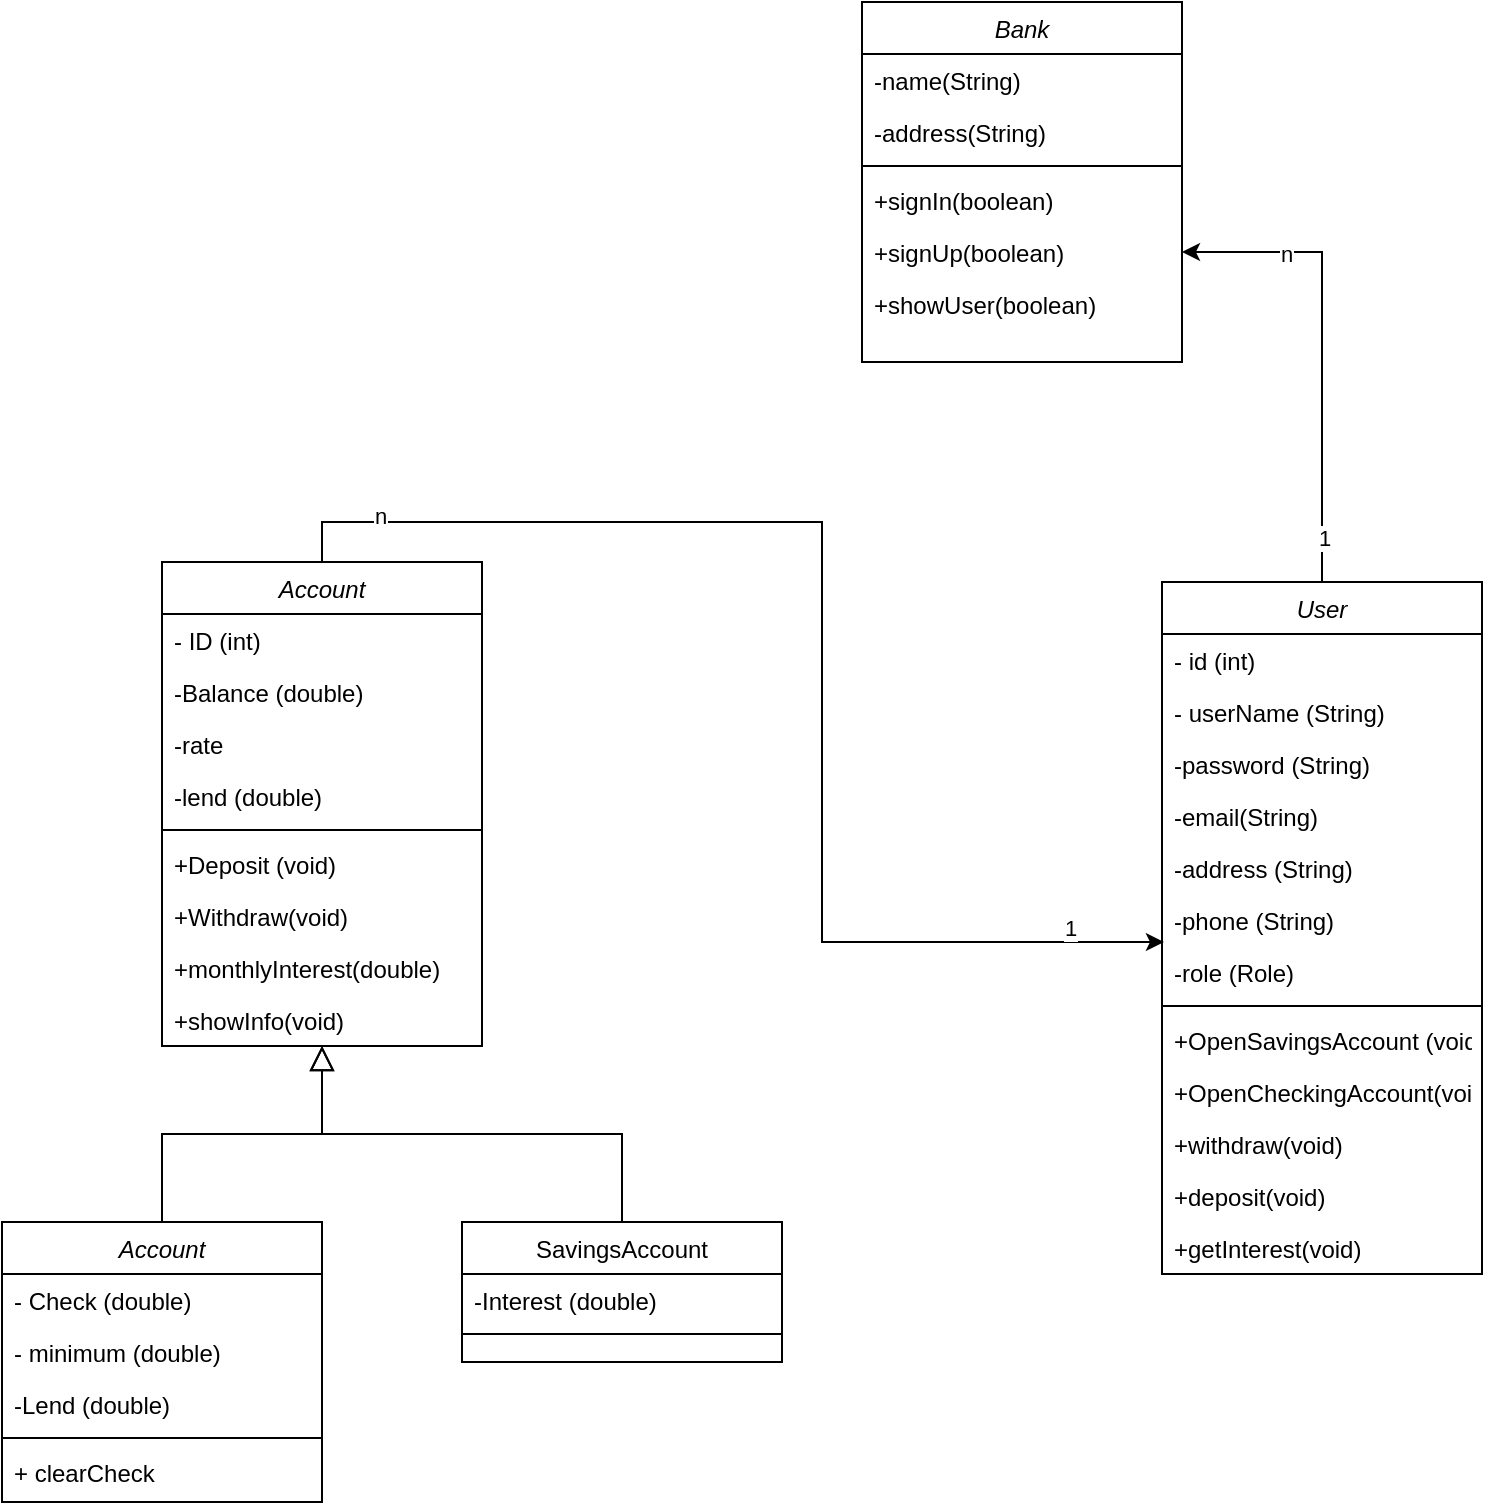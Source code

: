 <mxfile version="13.8.0" type="device" pages="2"><diagram id="C5RBs43oDa-KdzZeNtuy" name="Page-1"><mxGraphModel dx="2249" dy="762" grid="1" gridSize="10" guides="1" tooltips="1" connect="1" arrows="1" fold="1" page="1" pageScale="1" pageWidth="827" pageHeight="1169" math="0" shadow="0"><root><mxCell id="WIyWlLk6GJQsqaUBKTNV-0"/><mxCell id="WIyWlLk6GJQsqaUBKTNV-1" parent="WIyWlLk6GJQsqaUBKTNV-0"/><mxCell id="zkfFHV4jXpPFQw0GAbJ--16" value="" style="endArrow=block;endSize=10;endFill=0;shadow=0;strokeWidth=1;rounded=0;edgeStyle=elbowEdgeStyle;elbow=vertical;" parent="WIyWlLk6GJQsqaUBKTNV-1" source="zkfFHV4jXpPFQw0GAbJ--13" target="zkfFHV4jXpPFQw0GAbJ--0" edge="1"><mxGeometry width="160" relative="1" as="geometry"><mxPoint x="210" y="373" as="sourcePoint"/><mxPoint x="310" y="271" as="targetPoint"/></mxGeometry></mxCell><mxCell id="Mlai3SQegOfKtlwdpgay-24" value="" style="endArrow=block;endSize=10;endFill=0;shadow=0;strokeWidth=1;rounded=0;edgeStyle=elbowEdgeStyle;elbow=vertical;exitX=0.5;exitY=0;exitDx=0;exitDy=0;" parent="WIyWlLk6GJQsqaUBKTNV-1" source="Mlai3SQegOfKtlwdpgay-11" target="Mlai3SQegOfKtlwdpgay-3" edge="1"><mxGeometry width="160" relative="1" as="geometry"><mxPoint x="40" y="485" as="sourcePoint"/><mxPoint x="-50" y="282" as="targetPoint"/></mxGeometry></mxCell><mxCell id="Mlai3SQegOfKtlwdpgay-54" style="edgeStyle=orthogonalEdgeStyle;rounded=0;orthogonalLoop=1;jettySize=auto;html=1;exitX=0.5;exitY=0;exitDx=0;exitDy=0;entryX=1;entryY=0.5;entryDx=0;entryDy=0;" parent="WIyWlLk6GJQsqaUBKTNV-1" source="Mlai3SQegOfKtlwdpgay-25" target="Mlai3SQegOfKtlwdpgay-50" edge="1"><mxGeometry relative="1" as="geometry"/></mxCell><mxCell id="tvqDDW7xScCIRtX7sruc-0" value="1" style="edgeLabel;html=1;align=center;verticalAlign=middle;resizable=0;points=[];" vertex="1" connectable="0" parent="Mlai3SQegOfKtlwdpgay-54"><mxGeometry x="-0.813" y="-1" relative="1" as="geometry"><mxPoint as="offset"/></mxGeometry></mxCell><mxCell id="tvqDDW7xScCIRtX7sruc-1" value="n" style="edgeLabel;html=1;align=center;verticalAlign=middle;resizable=0;points=[];" vertex="1" connectable="0" parent="Mlai3SQegOfKtlwdpgay-54"><mxGeometry x="0.396" y="18" relative="1" as="geometry"><mxPoint as="offset"/></mxGeometry></mxCell><mxCell id="Mlai3SQegOfKtlwdpgay-40" value="Bank" style="swimlane;fontStyle=2;align=center;verticalAlign=top;childLayout=stackLayout;horizontal=1;startSize=26;horizontalStack=0;resizeParent=1;resizeLast=0;collapsible=1;marginBottom=0;rounded=0;shadow=0;strokeWidth=1;" parent="WIyWlLk6GJQsqaUBKTNV-1" vertex="1"><mxGeometry x="170" width="160" height="180" as="geometry"><mxRectangle x="230" y="140" width="160" height="26" as="alternateBounds"/></mxGeometry></mxCell><mxCell id="Mlai3SQegOfKtlwdpgay-41" value="-name(String)" style="text;align=left;verticalAlign=top;spacingLeft=4;spacingRight=4;overflow=hidden;rotatable=0;points=[[0,0.5],[1,0.5]];portConstraint=eastwest;" parent="Mlai3SQegOfKtlwdpgay-40" vertex="1"><mxGeometry y="26" width="160" height="26" as="geometry"/></mxCell><mxCell id="Mlai3SQegOfKtlwdpgay-47" value="-address(String)" style="text;align=left;verticalAlign=top;spacingLeft=4;spacingRight=4;overflow=hidden;rotatable=0;points=[[0,0.5],[1,0.5]];portConstraint=eastwest;rounded=0;shadow=0;html=0;" parent="Mlai3SQegOfKtlwdpgay-40" vertex="1"><mxGeometry y="52" width="160" height="26" as="geometry"/></mxCell><mxCell id="Mlai3SQegOfKtlwdpgay-48" value="" style="line;html=1;strokeWidth=1;align=left;verticalAlign=middle;spacingTop=-1;spacingLeft=3;spacingRight=3;rotatable=0;labelPosition=right;points=[];portConstraint=eastwest;" parent="Mlai3SQegOfKtlwdpgay-40" vertex="1"><mxGeometry y="78" width="160" height="8" as="geometry"/></mxCell><mxCell id="Mlai3SQegOfKtlwdpgay-49" value="+signIn(boolean)" style="text;align=left;verticalAlign=top;spacingLeft=4;spacingRight=4;overflow=hidden;rotatable=0;points=[[0,0.5],[1,0.5]];portConstraint=eastwest;" parent="Mlai3SQegOfKtlwdpgay-40" vertex="1"><mxGeometry y="86" width="160" height="26" as="geometry"/></mxCell><mxCell id="Mlai3SQegOfKtlwdpgay-50" value="+signUp(boolean)" style="text;align=left;verticalAlign=top;spacingLeft=4;spacingRight=4;overflow=hidden;rotatable=0;points=[[0,0.5],[1,0.5]];portConstraint=eastwest;" parent="Mlai3SQegOfKtlwdpgay-40" vertex="1"><mxGeometry y="112" width="160" height="26" as="geometry"/></mxCell><mxCell id="Mlai3SQegOfKtlwdpgay-51" value="+showUser(boolean)" style="text;align=left;verticalAlign=top;spacingLeft=4;spacingRight=4;overflow=hidden;rotatable=0;points=[[0,0.5],[1,0.5]];portConstraint=eastwest;" parent="Mlai3SQegOfKtlwdpgay-40" vertex="1"><mxGeometry y="138" width="160" height="26" as="geometry"/></mxCell><mxCell id="Mlai3SQegOfKtlwdpgay-25" value="User" style="swimlane;fontStyle=2;align=center;verticalAlign=top;childLayout=stackLayout;horizontal=1;startSize=26;horizontalStack=0;resizeParent=1;resizeLast=0;collapsible=1;marginBottom=0;rounded=0;shadow=0;strokeWidth=1;" parent="WIyWlLk6GJQsqaUBKTNV-1" vertex="1"><mxGeometry x="320" y="290" width="160" height="346" as="geometry"><mxRectangle x="230" y="140" width="160" height="26" as="alternateBounds"/></mxGeometry></mxCell><mxCell id="Mlai3SQegOfKtlwdpgay-26" value="- id (int)" style="text;align=left;verticalAlign=top;spacingLeft=4;spacingRight=4;overflow=hidden;rotatable=0;points=[[0,0.5],[1,0.5]];portConstraint=eastwest;" parent="Mlai3SQegOfKtlwdpgay-25" vertex="1"><mxGeometry y="26" width="160" height="26" as="geometry"/></mxCell><mxCell id="Mlai3SQegOfKtlwdpgay-27" value="- userName (String)" style="text;align=left;verticalAlign=top;spacingLeft=4;spacingRight=4;overflow=hidden;rotatable=0;points=[[0,0.5],[1,0.5]];portConstraint=eastwest;rounded=0;shadow=0;html=0;" parent="Mlai3SQegOfKtlwdpgay-25" vertex="1"><mxGeometry y="52" width="160" height="26" as="geometry"/></mxCell><mxCell id="Mlai3SQegOfKtlwdpgay-28" value="-password (String)" style="text;align=left;verticalAlign=top;spacingLeft=4;spacingRight=4;overflow=hidden;rotatable=0;points=[[0,0.5],[1,0.5]];portConstraint=eastwest;rounded=0;shadow=0;html=0;" parent="Mlai3SQegOfKtlwdpgay-25" vertex="1"><mxGeometry y="78" width="160" height="26" as="geometry"/></mxCell><mxCell id="Mlai3SQegOfKtlwdpgay-29" value="-email(String)" style="text;align=left;verticalAlign=top;spacingLeft=4;spacingRight=4;overflow=hidden;rotatable=0;points=[[0,0.5],[1,0.5]];portConstraint=eastwest;rounded=0;shadow=0;html=0;" parent="Mlai3SQegOfKtlwdpgay-25" vertex="1"><mxGeometry y="104" width="160" height="26" as="geometry"/></mxCell><mxCell id="Mlai3SQegOfKtlwdpgay-35" value="-address (String)" style="text;align=left;verticalAlign=top;spacingLeft=4;spacingRight=4;overflow=hidden;rotatable=0;points=[[0,0.5],[1,0.5]];portConstraint=eastwest;rounded=0;shadow=0;html=0;" parent="Mlai3SQegOfKtlwdpgay-25" vertex="1"><mxGeometry y="130" width="160" height="26" as="geometry"/></mxCell><mxCell id="Mlai3SQegOfKtlwdpgay-36" value="-phone (String)" style="text;align=left;verticalAlign=top;spacingLeft=4;spacingRight=4;overflow=hidden;rotatable=0;points=[[0,0.5],[1,0.5]];portConstraint=eastwest;rounded=0;shadow=0;html=0;" parent="Mlai3SQegOfKtlwdpgay-25" vertex="1"><mxGeometry y="156" width="160" height="26" as="geometry"/></mxCell><mxCell id="Mlai3SQegOfKtlwdpgay-37" value="-role (Role)" style="text;align=left;verticalAlign=top;spacingLeft=4;spacingRight=4;overflow=hidden;rotatable=0;points=[[0,0.5],[1,0.5]];portConstraint=eastwest;rounded=0;shadow=0;html=0;" parent="Mlai3SQegOfKtlwdpgay-25" vertex="1"><mxGeometry y="182" width="160" height="26" as="geometry"/></mxCell><mxCell id="Mlai3SQegOfKtlwdpgay-30" value="" style="line;html=1;strokeWidth=1;align=left;verticalAlign=middle;spacingTop=-1;spacingLeft=3;spacingRight=3;rotatable=0;labelPosition=right;points=[];portConstraint=eastwest;" parent="Mlai3SQegOfKtlwdpgay-25" vertex="1"><mxGeometry y="208" width="160" height="8" as="geometry"/></mxCell><mxCell id="Mlai3SQegOfKtlwdpgay-31" value="+OpenSavingsAccount (void)" style="text;align=left;verticalAlign=top;spacingLeft=4;spacingRight=4;overflow=hidden;rotatable=0;points=[[0,0.5],[1,0.5]];portConstraint=eastwest;" parent="Mlai3SQegOfKtlwdpgay-25" vertex="1"><mxGeometry y="216" width="160" height="26" as="geometry"/></mxCell><mxCell id="Mlai3SQegOfKtlwdpgay-32" value="+OpenCheckingAccount(void)" style="text;align=left;verticalAlign=top;spacingLeft=4;spacingRight=4;overflow=hidden;rotatable=0;points=[[0,0.5],[1,0.5]];portConstraint=eastwest;" parent="Mlai3SQegOfKtlwdpgay-25" vertex="1"><mxGeometry y="242" width="160" height="26" as="geometry"/></mxCell><mxCell id="Mlai3SQegOfKtlwdpgay-33" value="+withdraw(void)" style="text;align=left;verticalAlign=top;spacingLeft=4;spacingRight=4;overflow=hidden;rotatable=0;points=[[0,0.5],[1,0.5]];portConstraint=eastwest;" parent="Mlai3SQegOfKtlwdpgay-25" vertex="1"><mxGeometry y="268" width="160" height="26" as="geometry"/></mxCell><mxCell id="Mlai3SQegOfKtlwdpgay-34" value="+deposit(void)" style="text;align=left;verticalAlign=top;spacingLeft=4;spacingRight=4;overflow=hidden;rotatable=0;points=[[0,0.5],[1,0.5]];portConstraint=eastwest;" parent="Mlai3SQegOfKtlwdpgay-25" vertex="1"><mxGeometry y="294" width="160" height="26" as="geometry"/></mxCell><mxCell id="Mlai3SQegOfKtlwdpgay-39" value="+getInterest(void)" style="text;align=left;verticalAlign=top;spacingLeft=4;spacingRight=4;overflow=hidden;rotatable=0;points=[[0,0.5],[1,0.5]];portConstraint=eastwest;" parent="Mlai3SQegOfKtlwdpgay-25" vertex="1"><mxGeometry y="320" width="160" height="26" as="geometry"/></mxCell><mxCell id="Mlai3SQegOfKtlwdpgay-11" value="Account" style="swimlane;fontStyle=2;align=center;verticalAlign=top;childLayout=stackLayout;horizontal=1;startSize=26;horizontalStack=0;resizeParent=1;resizeLast=0;collapsible=1;marginBottom=0;rounded=0;shadow=0;strokeWidth=1;" parent="WIyWlLk6GJQsqaUBKTNV-1" vertex="1"><mxGeometry x="-260" y="610" width="160" height="140" as="geometry"><mxRectangle x="230" y="140" width="160" height="26" as="alternateBounds"/></mxGeometry></mxCell><mxCell id="Mlai3SQegOfKtlwdpgay-12" value="- Check (double)" style="text;align=left;verticalAlign=top;spacingLeft=4;spacingRight=4;overflow=hidden;rotatable=0;points=[[0,0.5],[1,0.5]];portConstraint=eastwest;" parent="Mlai3SQegOfKtlwdpgay-11" vertex="1"><mxGeometry y="26" width="160" height="26" as="geometry"/></mxCell><mxCell id="Mlai3SQegOfKtlwdpgay-13" value="- minimum (double)" style="text;align=left;verticalAlign=top;spacingLeft=4;spacingRight=4;overflow=hidden;rotatable=0;points=[[0,0.5],[1,0.5]];portConstraint=eastwest;rounded=0;shadow=0;html=0;" parent="Mlai3SQegOfKtlwdpgay-11" vertex="1"><mxGeometry y="52" width="160" height="26" as="geometry"/></mxCell><mxCell id="Mlai3SQegOfKtlwdpgay-21" value="-Lend (double)" style="text;align=left;verticalAlign=top;spacingLeft=4;spacingRight=4;overflow=hidden;rotatable=0;points=[[0,0.5],[1,0.5]];portConstraint=eastwest;rounded=0;shadow=0;html=0;" parent="Mlai3SQegOfKtlwdpgay-11" vertex="1"><mxGeometry y="78" width="160" height="26" as="geometry"/></mxCell><mxCell id="Mlai3SQegOfKtlwdpgay-16" value="" style="line;html=1;strokeWidth=1;align=left;verticalAlign=middle;spacingTop=-1;spacingLeft=3;spacingRight=3;rotatable=0;labelPosition=right;points=[];portConstraint=eastwest;" parent="Mlai3SQegOfKtlwdpgay-11" vertex="1"><mxGeometry y="104" width="160" height="8" as="geometry"/></mxCell><mxCell id="Mlai3SQegOfKtlwdpgay-14" value="+ clearCheck" style="text;align=left;verticalAlign=top;spacingLeft=4;spacingRight=4;overflow=hidden;rotatable=0;points=[[0,0.5],[1,0.5]];portConstraint=eastwest;rounded=0;shadow=0;html=0;" parent="Mlai3SQegOfKtlwdpgay-11" vertex="1"><mxGeometry y="112" width="160" height="26" as="geometry"/></mxCell><mxCell id="Mlai3SQegOfKtlwdpgay-55" style="edgeStyle=orthogonalEdgeStyle;rounded=0;orthogonalLoop=1;jettySize=auto;html=1;exitX=0.5;exitY=0;exitDx=0;exitDy=0;entryX=0.006;entryY=0.923;entryDx=0;entryDy=0;entryPerimeter=0;" parent="WIyWlLk6GJQsqaUBKTNV-1" source="zkfFHV4jXpPFQw0GAbJ--0" target="Mlai3SQegOfKtlwdpgay-36" edge="1"><mxGeometry relative="1" as="geometry"/></mxCell><mxCell id="Mlai3SQegOfKtlwdpgay-57" value="1" style="edgeLabel;html=1;align=center;verticalAlign=middle;resizable=0;points=[];" parent="Mlai3SQegOfKtlwdpgay-55" vertex="1" connectable="0"><mxGeometry x="0.856" y="7" relative="1" as="geometry"><mxPoint as="offset"/></mxGeometry></mxCell><mxCell id="Mlai3SQegOfKtlwdpgay-59" value="n" style="edgeLabel;html=1;align=center;verticalAlign=middle;resizable=0;points=[];" parent="Mlai3SQegOfKtlwdpgay-55" vertex="1" connectable="0"><mxGeometry x="-0.85" y="3" relative="1" as="geometry"><mxPoint as="offset"/></mxGeometry></mxCell><mxCell id="zkfFHV4jXpPFQw0GAbJ--0" value="Account" style="swimlane;fontStyle=2;align=center;verticalAlign=top;childLayout=stackLayout;horizontal=1;startSize=26;horizontalStack=0;resizeParent=1;resizeLast=0;collapsible=1;marginBottom=0;rounded=0;shadow=0;strokeWidth=1;" parent="WIyWlLk6GJQsqaUBKTNV-1" vertex="1"><mxGeometry x="-180" y="280" width="160" height="242" as="geometry"><mxRectangle x="230" y="140" width="160" height="26" as="alternateBounds"/></mxGeometry></mxCell><mxCell id="zkfFHV4jXpPFQw0GAbJ--1" value="- ID (int)" style="text;align=left;verticalAlign=top;spacingLeft=4;spacingRight=4;overflow=hidden;rotatable=0;points=[[0,0.5],[1,0.5]];portConstraint=eastwest;" parent="zkfFHV4jXpPFQw0GAbJ--0" vertex="1"><mxGeometry y="26" width="160" height="26" as="geometry"/></mxCell><mxCell id="zkfFHV4jXpPFQw0GAbJ--3" value="-Balance (double)" style="text;align=left;verticalAlign=top;spacingLeft=4;spacingRight=4;overflow=hidden;rotatable=0;points=[[0,0.5],[1,0.5]];portConstraint=eastwest;rounded=0;shadow=0;html=0;" parent="zkfFHV4jXpPFQw0GAbJ--0" vertex="1"><mxGeometry y="52" width="160" height="26" as="geometry"/></mxCell><mxCell id="Mlai3SQegOfKtlwdpgay-0" value="-rate" style="text;align=left;verticalAlign=top;spacingLeft=4;spacingRight=4;overflow=hidden;rotatable=0;points=[[0,0.5],[1,0.5]];portConstraint=eastwest;rounded=0;shadow=0;html=0;" parent="zkfFHV4jXpPFQw0GAbJ--0" vertex="1"><mxGeometry y="78" width="160" height="26" as="geometry"/></mxCell><mxCell id="zkfFHV4jXpPFQw0GAbJ--2" value="-lend (double)" style="text;align=left;verticalAlign=top;spacingLeft=4;spacingRight=4;overflow=hidden;rotatable=0;points=[[0,0.5],[1,0.5]];portConstraint=eastwest;rounded=0;shadow=0;html=0;" parent="zkfFHV4jXpPFQw0GAbJ--0" vertex="1"><mxGeometry y="104" width="160" height="26" as="geometry"/></mxCell><mxCell id="zkfFHV4jXpPFQw0GAbJ--4" value="" style="line;html=1;strokeWidth=1;align=left;verticalAlign=middle;spacingTop=-1;spacingLeft=3;spacingRight=3;rotatable=0;labelPosition=right;points=[];portConstraint=eastwest;" parent="zkfFHV4jXpPFQw0GAbJ--0" vertex="1"><mxGeometry y="130" width="160" height="8" as="geometry"/></mxCell><mxCell id="zkfFHV4jXpPFQw0GAbJ--5" value="+Deposit (void)&#10;" style="text;align=left;verticalAlign=top;spacingLeft=4;spacingRight=4;overflow=hidden;rotatable=0;points=[[0,0.5],[1,0.5]];portConstraint=eastwest;" parent="zkfFHV4jXpPFQw0GAbJ--0" vertex="1"><mxGeometry y="138" width="160" height="26" as="geometry"/></mxCell><mxCell id="Mlai3SQegOfKtlwdpgay-1" value="+Withdraw(void)" style="text;align=left;verticalAlign=top;spacingLeft=4;spacingRight=4;overflow=hidden;rotatable=0;points=[[0,0.5],[1,0.5]];portConstraint=eastwest;" parent="zkfFHV4jXpPFQw0GAbJ--0" vertex="1"><mxGeometry y="164" width="160" height="26" as="geometry"/></mxCell><mxCell id="Mlai3SQegOfKtlwdpgay-2" value="+monthlyInterest(double)" style="text;align=left;verticalAlign=top;spacingLeft=4;spacingRight=4;overflow=hidden;rotatable=0;points=[[0,0.5],[1,0.5]];portConstraint=eastwest;" parent="zkfFHV4jXpPFQw0GAbJ--0" vertex="1"><mxGeometry y="190" width="160" height="26" as="geometry"/></mxCell><mxCell id="Mlai3SQegOfKtlwdpgay-3" value="+showInfo(void)" style="text;align=left;verticalAlign=top;spacingLeft=4;spacingRight=4;overflow=hidden;rotatable=0;points=[[0,0.5],[1,0.5]];portConstraint=eastwest;" parent="zkfFHV4jXpPFQw0GAbJ--0" vertex="1"><mxGeometry y="216" width="160" height="26" as="geometry"/></mxCell><mxCell id="zkfFHV4jXpPFQw0GAbJ--13" value="SavingsAccount" style="swimlane;fontStyle=0;align=center;verticalAlign=top;childLayout=stackLayout;horizontal=1;startSize=26;horizontalStack=0;resizeParent=1;resizeLast=0;collapsible=1;marginBottom=0;rounded=0;shadow=0;strokeWidth=1;" parent="WIyWlLk6GJQsqaUBKTNV-1" vertex="1"><mxGeometry x="-30" y="610" width="160" height="70" as="geometry"><mxRectangle x="340" y="380" width="170" height="26" as="alternateBounds"/></mxGeometry></mxCell><mxCell id="zkfFHV4jXpPFQw0GAbJ--14" value="-Interest (double)" style="text;align=left;verticalAlign=top;spacingLeft=4;spacingRight=4;overflow=hidden;rotatable=0;points=[[0,0.5],[1,0.5]];portConstraint=eastwest;" parent="zkfFHV4jXpPFQw0GAbJ--13" vertex="1"><mxGeometry y="26" width="160" height="26" as="geometry"/></mxCell><mxCell id="zkfFHV4jXpPFQw0GAbJ--15" value="" style="line;html=1;strokeWidth=1;align=left;verticalAlign=middle;spacingTop=-1;spacingLeft=3;spacingRight=3;rotatable=0;labelPosition=right;points=[];portConstraint=eastwest;" parent="zkfFHV4jXpPFQw0GAbJ--13" vertex="1"><mxGeometry y="52" width="160" height="8" as="geometry"/></mxCell></root></mxGraphModel></diagram><diagram id="s5p5OXd98kzKGRWftmCv" name="Page-2"><mxGraphModel dx="1422" dy="762" grid="1" gridSize="10" guides="1" tooltips="1" connect="1" arrows="1" fold="1" page="1" pageScale="1" pageWidth="827" pageHeight="1169" math="0" shadow="0"><root><mxCell id="84VsWlul7kwdiyoe1VTv-0"/><mxCell id="84VsWlul7kwdiyoe1VTv-1" parent="84VsWlul7kwdiyoe1VTv-0"/><mxCell id="sHVTcNVGGEO4mfBRAocw-4" value="Cross Function Diagram" style="swimlane;html=1;childLayout=stackLayout;resizeParent=1;resizeParentMax=0;startSize=20;strokeWidth=1;fillColor=#ffffff;gradientColor=none;" vertex="1" parent="84VsWlul7kwdiyoe1VTv-1"><mxGeometry x="180" y="30" width="398" height="790" as="geometry"/></mxCell><mxCell id="sHVTcNVGGEO4mfBRAocw-5" value="User" style="swimlane;html=1;startSize=20;" vertex="1" parent="sHVTcNVGGEO4mfBRAocw-4"><mxGeometry y="20" width="130" height="770" as="geometry"/></mxCell><mxCell id="sHVTcNVGGEO4mfBRAocw-14" style="edgeStyle=orthogonalEdgeStyle;rounded=0;orthogonalLoop=1;jettySize=auto;html=1;exitX=0.5;exitY=1;exitDx=0;exitDy=0;entryX=0.5;entryY=0;entryDx=0;entryDy=0;" edge="1" parent="sHVTcNVGGEO4mfBRAocw-5" source="sHVTcNVGGEO4mfBRAocw-9" target="sHVTcNVGGEO4mfBRAocw-10"><mxGeometry relative="1" as="geometry"/></mxCell><mxCell id="sHVTcNVGGEO4mfBRAocw-9" value="SignUp" style="rounded=0;whiteSpace=wrap;html=1;strokeWidth=1;fillColor=#ffffff;gradientColor=none;" vertex="1" parent="sHVTcNVGGEO4mfBRAocw-5"><mxGeometry x="12.5" y="130" width="105" height="60" as="geometry"/></mxCell><mxCell id="sHVTcNVGGEO4mfBRAocw-11" style="edgeStyle=orthogonalEdgeStyle;rounded=0;orthogonalLoop=1;jettySize=auto;html=1;exitX=0.5;exitY=1;exitDx=0;exitDy=0;entryX=0.5;entryY=0;entryDx=0;entryDy=0;" edge="1" parent="sHVTcNVGGEO4mfBRAocw-5" source="sHVTcNVGGEO4mfBRAocw-8" target="sHVTcNVGGEO4mfBRAocw-9"><mxGeometry relative="1" as="geometry"/></mxCell><mxCell id="sHVTcNVGGEO4mfBRAocw-8" value="Start" style="ellipse;whiteSpace=wrap;html=1;strokeWidth=1;fillColor=#ffffff;gradientColor=none;" vertex="1" parent="sHVTcNVGGEO4mfBRAocw-5"><mxGeometry x="25" y="40" width="80" height="60" as="geometry"/></mxCell><mxCell id="sHVTcNVGGEO4mfBRAocw-22" style="edgeStyle=orthogonalEdgeStyle;rounded=0;orthogonalLoop=1;jettySize=auto;html=1;exitX=0.5;exitY=1;exitDx=0;exitDy=0;entryX=0.5;entryY=0;entryDx=0;entryDy=0;" edge="1" parent="sHVTcNVGGEO4mfBRAocw-5" source="sHVTcNVGGEO4mfBRAocw-10" target="sHVTcNVGGEO4mfBRAocw-21"><mxGeometry relative="1" as="geometry"/></mxCell><mxCell id="sHVTcNVGGEO4mfBRAocw-28" style="edgeStyle=orthogonalEdgeStyle;rounded=0;orthogonalLoop=1;jettySize=auto;html=1;exitX=0.5;exitY=1;exitDx=0;exitDy=0;" edge="1" parent="sHVTcNVGGEO4mfBRAocw-5" source="sHVTcNVGGEO4mfBRAocw-21" target="sHVTcNVGGEO4mfBRAocw-27"><mxGeometry relative="1" as="geometry"/></mxCell><mxCell id="sHVTcNVGGEO4mfBRAocw-32" style="edgeStyle=orthogonalEdgeStyle;rounded=0;orthogonalLoop=1;jettySize=auto;html=1;exitX=0.5;exitY=1;exitDx=0;exitDy=0;entryX=0.5;entryY=0;entryDx=0;entryDy=0;" edge="1" parent="sHVTcNVGGEO4mfBRAocw-5" source="sHVTcNVGGEO4mfBRAocw-27" target="sHVTcNVGGEO4mfBRAocw-31"><mxGeometry relative="1" as="geometry"/></mxCell><mxCell id="sHVTcNVGGEO4mfBRAocw-10" value="SignIn" style="rounded=0;whiteSpace=wrap;html=1;strokeWidth=1;fillColor=#ffffff;gradientColor=none;" vertex="1" parent="sHVTcNVGGEO4mfBRAocw-5"><mxGeometry x="12.5" y="240" width="105" height="60" as="geometry"/></mxCell><mxCell id="sHVTcNVGGEO4mfBRAocw-31" value="Withdraw" style="rounded=0;whiteSpace=wrap;html=1;strokeWidth=1;fillColor=#ffffff;gradientColor=none;" vertex="1" parent="sHVTcNVGGEO4mfBRAocw-5"><mxGeometry x="12.5" y="630" width="105" height="60" as="geometry"/></mxCell><mxCell id="sHVTcNVGGEO4mfBRAocw-27" value="Deposit" style="rounded=0;whiteSpace=wrap;html=1;strokeWidth=1;fillColor=#ffffff;gradientColor=none;" vertex="1" parent="sHVTcNVGGEO4mfBRAocw-5"><mxGeometry x="12.5" y="500" width="105" height="60" as="geometry"/></mxCell><mxCell id="sHVTcNVGGEO4mfBRAocw-21" value="CreateAccount" style="rounded=0;whiteSpace=wrap;html=1;strokeWidth=1;fillColor=#ffffff;gradientColor=none;" vertex="1" parent="sHVTcNVGGEO4mfBRAocw-5"><mxGeometry x="12.5" y="370" width="105" height="60" as="geometry"/></mxCell><mxCell id="sHVTcNVGGEO4mfBRAocw-6" value="Bank" style="swimlane;html=1;startSize=20;" vertex="1" parent="sHVTcNVGGEO4mfBRAocw-4"><mxGeometry x="130" y="20" width="128" height="770" as="geometry"/></mxCell><mxCell id="sHVTcNVGGEO4mfBRAocw-42" value="AlertErr" style="rounded=0;whiteSpace=wrap;html=1;strokeWidth=1;fillColor=#ffffff;gradientColor=none;" vertex="1" parent="sHVTcNVGGEO4mfBRAocw-6"><mxGeometry x="24.37" y="220" width="90" height="60" as="geometry"/></mxCell><mxCell id="sHVTcNVGGEO4mfBRAocw-43" style="edgeStyle=orthogonalEdgeStyle;rounded=0;orthogonalLoop=1;jettySize=auto;html=1;exitX=0.5;exitY=1;exitDx=0;exitDy=0;entryX=0.5;entryY=0;entryDx=0;entryDy=0;" edge="1" parent="sHVTcNVGGEO4mfBRAocw-6" source="sHVTcNVGGEO4mfBRAocw-18" target="sHVTcNVGGEO4mfBRAocw-42"><mxGeometry relative="1" as="geometry"/></mxCell><mxCell id="sHVTcNVGGEO4mfBRAocw-18" value="CheckUser" style="rhombus;whiteSpace=wrap;html=1;strokeWidth=1;fillColor=#ffffff;gradientColor=none;" vertex="1" parent="sHVTcNVGGEO4mfBRAocw-6"><mxGeometry x="28.75" y="130" width="81.25" height="60" as="geometry"/></mxCell><mxCell id="sHVTcNVGGEO4mfBRAocw-7" value="Account" style="swimlane;html=1;startSize=20;" vertex="1" parent="sHVTcNVGGEO4mfBRAocw-4"><mxGeometry x="258" y="20" width="140" height="770" as="geometry"/></mxCell><mxCell id="sHVTcNVGGEO4mfBRAocw-47" style="edgeStyle=orthogonalEdgeStyle;rounded=0;orthogonalLoop=1;jettySize=auto;html=1;exitX=0.5;exitY=1;exitDx=0;exitDy=0;entryX=0.5;entryY=0;entryDx=0;entryDy=0;" edge="1" parent="sHVTcNVGGEO4mfBRAocw-7" source="sHVTcNVGGEO4mfBRAocw-24" target="sHVTcNVGGEO4mfBRAocw-46"><mxGeometry relative="1" as="geometry"/></mxCell><mxCell id="sHVTcNVGGEO4mfBRAocw-24" value="CheckAccount" style="rhombus;whiteSpace=wrap;html=1;strokeWidth=1;fillColor=#ffffff;gradientColor=none;" vertex="1" parent="sHVTcNVGGEO4mfBRAocw-7"><mxGeometry x="32.5" y="265" width="87.5" height="80" as="geometry"/></mxCell><mxCell id="sHVTcNVGGEO4mfBRAocw-46" value="AlertErr" style="rounded=0;whiteSpace=wrap;html=1;strokeWidth=1;fillColor=#ffffff;gradientColor=none;" vertex="1" parent="sHVTcNVGGEO4mfBRAocw-7"><mxGeometry x="30" y="370" width="90" height="60" as="geometry"/></mxCell><mxCell id="sHVTcNVGGEO4mfBRAocw-50" style="edgeStyle=orthogonalEdgeStyle;rounded=0;orthogonalLoop=1;jettySize=auto;html=1;exitX=0.5;exitY=1;exitDx=0;exitDy=0;" edge="1" parent="sHVTcNVGGEO4mfBRAocw-7" source="sHVTcNVGGEO4mfBRAocw-33" target="sHVTcNVGGEO4mfBRAocw-49"><mxGeometry relative="1" as="geometry"/></mxCell><mxCell id="sHVTcNVGGEO4mfBRAocw-33" value="CheckBalance" style="rhombus;whiteSpace=wrap;html=1;strokeWidth=1;fillColor=#ffffff;gradientColor=none;" vertex="1" parent="sHVTcNVGGEO4mfBRAocw-7"><mxGeometry x="26.25" y="440" width="87.5" height="80" as="geometry"/></mxCell><mxCell id="sHVTcNVGGEO4mfBRAocw-49" value="AlertErr" style="rounded=0;whiteSpace=wrap;html=1;strokeWidth=1;fillColor=#ffffff;gradientColor=none;" vertex="1" parent="sHVTcNVGGEO4mfBRAocw-7"><mxGeometry x="23.75" y="560" width="90" height="60" as="geometry"/></mxCell><mxCell id="sHVTcNVGGEO4mfBRAocw-19" value="" style="edgeStyle=orthogonalEdgeStyle;rounded=0;orthogonalLoop=1;jettySize=auto;html=1;" edge="1" parent="sHVTcNVGGEO4mfBRAocw-4" source="sHVTcNVGGEO4mfBRAocw-9" target="sHVTcNVGGEO4mfBRAocw-18"><mxGeometry relative="1" as="geometry"/></mxCell><mxCell id="sHVTcNVGGEO4mfBRAocw-25" style="edgeStyle=orthogonalEdgeStyle;rounded=0;orthogonalLoop=1;jettySize=auto;html=1;exitX=1;exitY=0.5;exitDx=0;exitDy=0;entryX=0;entryY=0.5;entryDx=0;entryDy=0;" edge="1" parent="sHVTcNVGGEO4mfBRAocw-4" source="sHVTcNVGGEO4mfBRAocw-21" target="sHVTcNVGGEO4mfBRAocw-24"><mxGeometry relative="1" as="geometry"/></mxCell><mxCell id="sHVTcNVGGEO4mfBRAocw-35" style="edgeStyle=orthogonalEdgeStyle;rounded=0;orthogonalLoop=1;jettySize=auto;html=1;exitX=1;exitY=0.5;exitDx=0;exitDy=0;" edge="1" parent="sHVTcNVGGEO4mfBRAocw-4" source="sHVTcNVGGEO4mfBRAocw-31" target="sHVTcNVGGEO4mfBRAocw-33"><mxGeometry relative="1" as="geometry"/></mxCell><mxCell id="sHVTcNVGGEO4mfBRAocw-45" style="edgeStyle=orthogonalEdgeStyle;rounded=0;orthogonalLoop=1;jettySize=auto;html=1;exitX=0;exitY=0.5;exitDx=0;exitDy=0;entryX=1;entryY=0.75;entryDx=0;entryDy=0;" edge="1" parent="sHVTcNVGGEO4mfBRAocw-4" source="sHVTcNVGGEO4mfBRAocw-42" target="sHVTcNVGGEO4mfBRAocw-9"><mxGeometry relative="1" as="geometry"/></mxCell><mxCell id="sHVTcNVGGEO4mfBRAocw-48" style="edgeStyle=orthogonalEdgeStyle;rounded=0;orthogonalLoop=1;jettySize=auto;html=1;exitX=0;exitY=0.5;exitDx=0;exitDy=0;entryX=1;entryY=0.75;entryDx=0;entryDy=0;" edge="1" parent="sHVTcNVGGEO4mfBRAocw-4" source="sHVTcNVGGEO4mfBRAocw-46" target="sHVTcNVGGEO4mfBRAocw-21"><mxGeometry relative="1" as="geometry"/></mxCell><mxCell id="sHVTcNVGGEO4mfBRAocw-51" style="edgeStyle=orthogonalEdgeStyle;rounded=0;orthogonalLoop=1;jettySize=auto;html=1;exitX=0;exitY=0.5;exitDx=0;exitDy=0;entryX=1;entryY=0.75;entryDx=0;entryDy=0;" edge="1" parent="sHVTcNVGGEO4mfBRAocw-4" source="sHVTcNVGGEO4mfBRAocw-49" target="sHVTcNVGGEO4mfBRAocw-31"><mxGeometry relative="1" as="geometry"/></mxCell></root></mxGraphModel></diagram></mxfile>